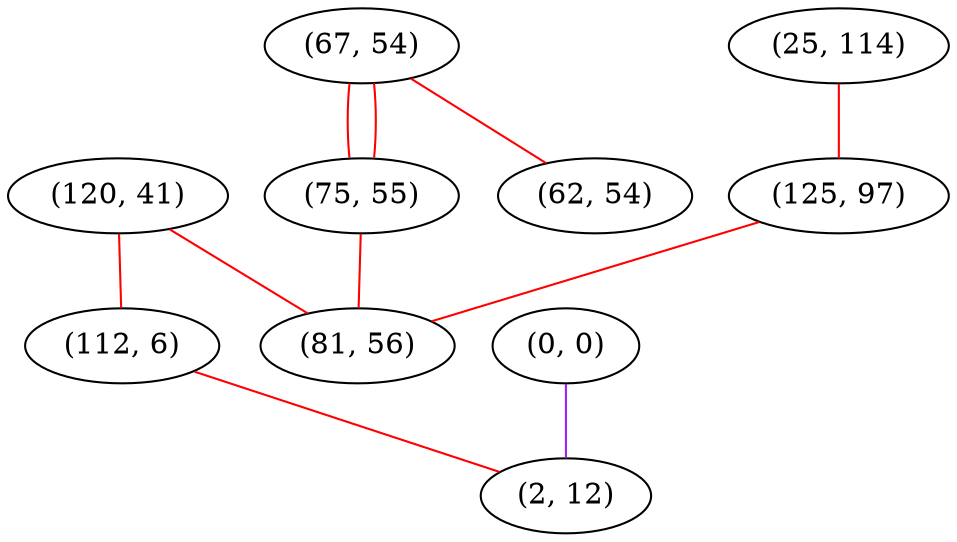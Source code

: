 graph "" {
"(120, 41)";
"(112, 6)";
"(0, 0)";
"(67, 54)";
"(75, 55)";
"(25, 114)";
"(62, 54)";
"(125, 97)";
"(81, 56)";
"(2, 12)";
"(120, 41)" -- "(112, 6)"  [color=red, key=0, weight=1];
"(120, 41)" -- "(81, 56)"  [color=red, key=0, weight=1];
"(112, 6)" -- "(2, 12)"  [color=red, key=0, weight=1];
"(0, 0)" -- "(2, 12)"  [color=purple, key=0, weight=4];
"(67, 54)" -- "(75, 55)"  [color=red, key=0, weight=1];
"(67, 54)" -- "(75, 55)"  [color=red, key=1, weight=1];
"(67, 54)" -- "(62, 54)"  [color=red, key=0, weight=1];
"(75, 55)" -- "(81, 56)"  [color=red, key=0, weight=1];
"(25, 114)" -- "(125, 97)"  [color=red, key=0, weight=1];
"(125, 97)" -- "(81, 56)"  [color=red, key=0, weight=1];
}
